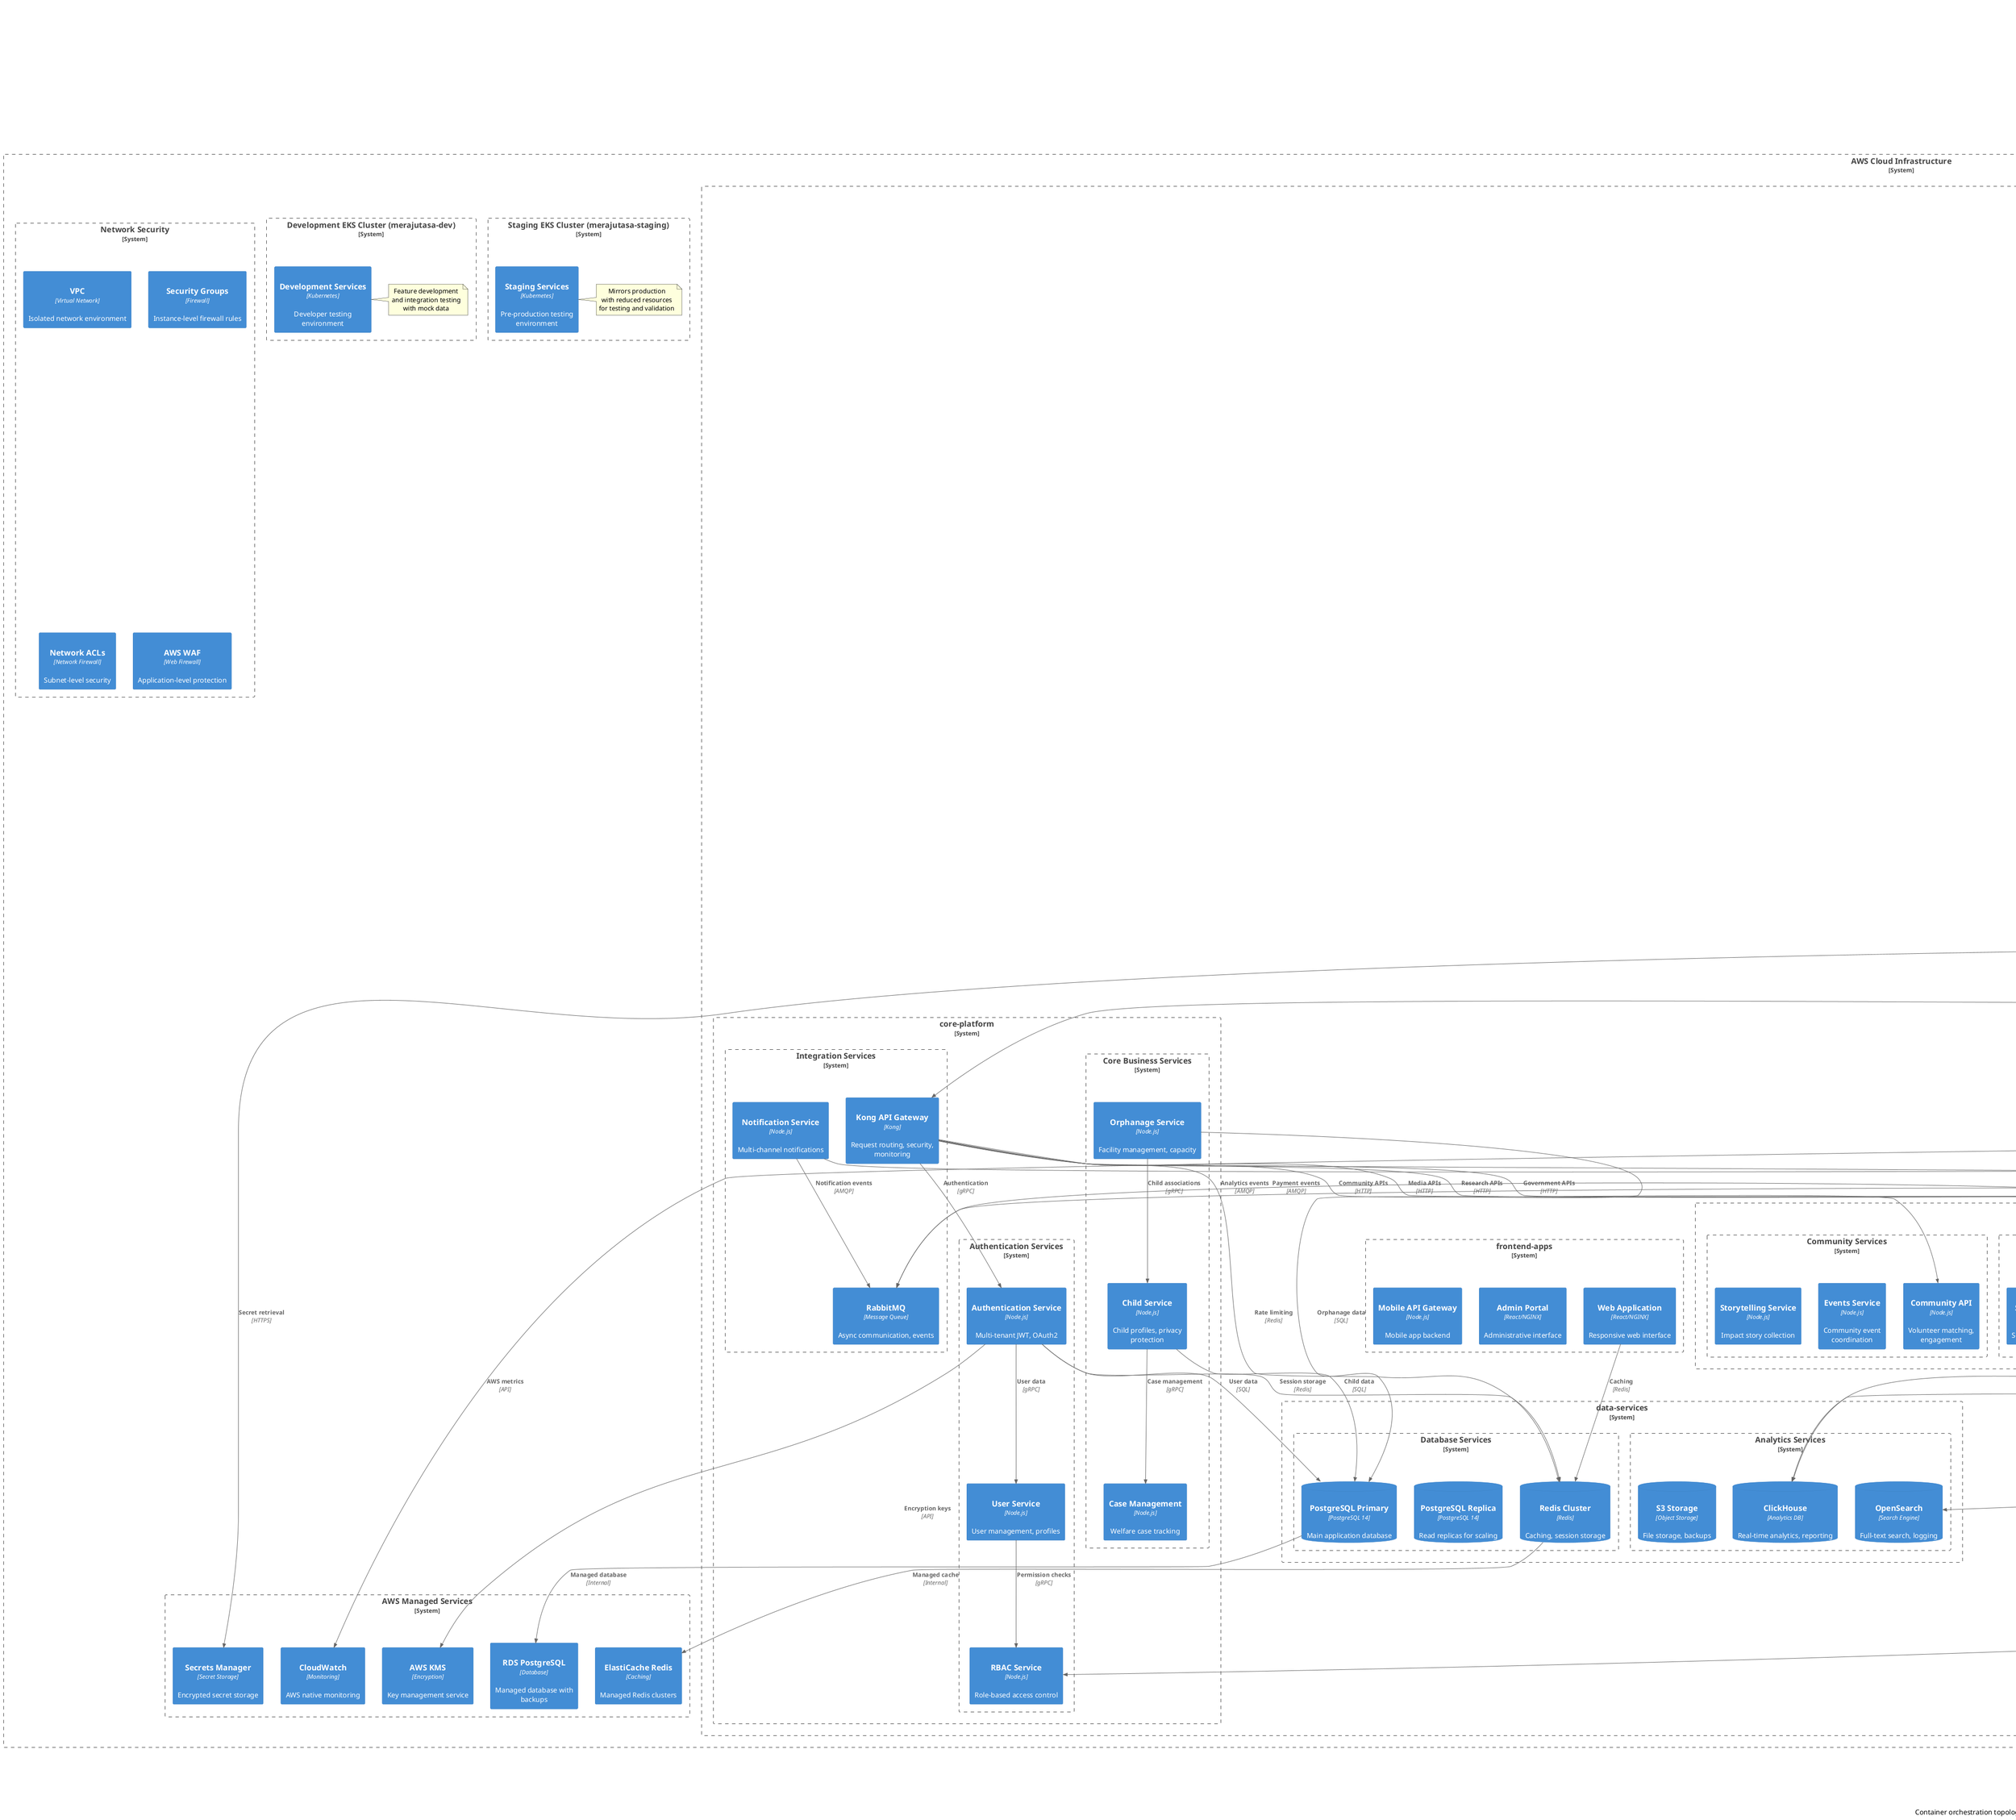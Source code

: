 @startuml kubernetes-architecture
!include <C4/C4_Container>

' Title and description
!define TITLE "MerajutASA Platform - Kubernetes Architecture"
!define DESCRIPTION "Container orchestration topology for child welfare platform with high availability, security zones, and stakeholder service isolation"

title TITLE
caption DESCRIPTION

' Define Kubernetes cluster structure
System_Boundary(aws_cloud, "AWS Cloud Infrastructure") {
    
    ' EKS Clusters
    System_Boundary(prod_cluster, "Production EKS Cluster (merajutasa-prod)") {
        
        ' Ingress and Load Balancing
        System_Boundary(ingress_layer, "Ingress Layer") {
            Container(aws_alb, "AWS Application Load Balancer", "ALB", "SSL termination, routing, health checks", $sprite="aws-elb")
            Container(nginx_ingress, "NGINX Ingress Controller", "Kubernetes", "Request routing, rate limiting, SSL", $sprite="k8s")
            Container(cert_manager, "Cert Manager", "Let's Encrypt", "Automatic SSL certificate management", $sprite="lock")
        }
        
        ' Security and Monitoring Namespace
        System_Boundary(security_namespace, "kube-system & security") {
            Container(istio_gateway, "Istio Gateway", "Service Mesh", "Traffic management, security policies", $sprite="istio")
            Container(falco, "Falco", "Security", "Runtime security monitoring", $sprite="security")
            Container(opa_gatekeeper, "OPA Gatekeeper", "Policy Engine", "Admission control policies", $sprite="policy")
            Container(vault_agent, "Vault Agent", "Secret Management", "Dynamic secret injection", $sprite="vault")
        }
        
        ' Application Namespaces
        System_Boundary(stakeholder_namespace, "stakeholder-services") {
            
            ' Government Services
            System_Boundary(gov_services, "Government Services") {
                Container(gov_api, "Government API", "Node.js", "Policy compliance, regulatory reporting", $sprite="api")
                Container(compliance_service, "Compliance Service", "Node.js", "Audit trails, regulatory automation", $sprite="compliance")
                Container(reporting_service, "Reporting Service", "Node.js", "Government dashboards, analytics", $sprite="analytics")
            }
            
            ' Business Services
            System_Boundary(business_services, "Business Services") {
                Container(business_api, "Business API", "Node.js", "CSR integration, partnership management", $sprite="api")
                Container(donation_service, "Donation Service", "Node.js", "Payment processing, impact tracking", $sprite="payment")
                Container(volunteer_service, "Volunteer Service", "Node.js", "Corporate volunteer coordination", $sprite="community")
            }
            
            ' Academic Services
            System_Boundary(academic_services, "Academic Services") {
                Container(research_api, "Research API", "Node.js", "Data access, anonymization", $sprite="api")
                Container(analytics_service, "Analytics Service", "Python", "Research data processing", $sprite="analytics")
                Container(ml_service, "ML Service", "Python/TensorFlow", "Predictive analytics, insights", $sprite="ml")
            }
            
            ' Community Services
            System_Boundary(community_services, "Community Services") {
                Container(community_api, "Community API", "Node.js", "Volunteer matching, engagement", $sprite="api")
                Container(events_service, "Events Service", "Node.js", "Community event coordination", $sprite="events")
                Container(storytelling_service, "Storytelling Service", "Node.js", "Impact story collection", $sprite="content")
            }
            
            ' Media Services
            System_Boundary(media_services, "Media Services") {
                Container(media_api, "Media API", "Node.js", "Content distribution, asset management", $sprite="api")
                Container(cms_service, "CMS Service", "Node.js", "Content management, publishing", $sprite="cms")
                Container(social_service, "Social Media Service", "Node.js", "Social platform integration", $sprite="social")
            }
        }
        
        ' Core Platform Namespace
        System_Boundary(core_namespace, "core-platform") {
            
            ' Authentication and Authorization
            System_Boundary(auth_services, "Authentication Services") {
                Container(auth_service, "Authentication Service", "Node.js", "Multi-tenant JWT, OAuth2", $sprite="auth")
                Container(user_service, "User Service", "Node.js", "User management, profiles", $sprite="user")
                Container(rbac_service, "RBAC Service", "Node.js", "Role-based access control", $sprite="rbac")
            }
            
            ' Core Business Logic
            System_Boundary(business_core, "Core Business Services") {
                Container(orphanage_service, "Orphanage Service", "Node.js", "Facility management, capacity", $sprite="building")
                Container(child_service, "Child Service", "Node.js", "Child profiles, privacy protection", $sprite="child")
                Container(case_service, "Case Management", "Node.js", "Welfare case tracking", $sprite="case")
            }
            
            ' Integration Services
            System_Boundary(integration_services, "Integration Services") {
                Container(api_gateway, "Kong API Gateway", "Kong", "Request routing, security, monitoring", $sprite="gateway")
                Container(message_broker, "RabbitMQ", "Message Queue", "Async communication, events", $sprite="queue")
                Container(notification_service, "Notification Service", "Node.js", "Multi-channel notifications", $sprite="notification")
            }
        }
        
        ' Frontend Namespace
        System_Boundary(frontend_namespace, "frontend-apps") {
            Container(web_app, "Web Application", "React/NGINX", "Responsive web interface", $sprite="web")
            Container(admin_portal, "Admin Portal", "React/NGINX", "Administrative interface", $sprite="admin")
            Container(mobile_api, "Mobile API Gateway", "Node.js", "Mobile app backend", $sprite="mobile")
        }
        
        ' Data Namespace
        System_Boundary(data_namespace, "data-services") {
            
            ' Database Services
            System_Boundary(database_services, "Database Services") {
                ContainerDb(postgres_primary, "PostgreSQL Primary", "PostgreSQL 14", "Main application database", $sprite="postgres")
                ContainerDb(postgres_replica, "PostgreSQL Replica", "PostgreSQL 14", "Read replicas for scaling", $sprite="postgres")
                ContainerDb(redis_cluster, "Redis Cluster", "Redis", "Caching, session storage", $sprite="redis")
            }
            
            ' Analytics and Search
            System_Boundary(analytics_data, "Analytics Services") {
                ContainerDb(clickhouse, "ClickHouse", "Analytics DB", "Real-time analytics, reporting", $sprite="analytics")
                ContainerDb(opensearch, "OpenSearch", "Search Engine", "Full-text search, logging", $sprite="search")
                ContainerDb(s3_storage, "S3 Storage", "Object Storage", "File storage, backups", $sprite="storage")
            }
        }
        
        ' Monitoring Namespace
        System_Boundary(monitoring_namespace, "monitoring") {
            Container(prometheus, "Prometheus", "Monitoring", "Metrics collection, alerting", $sprite="prometheus")
            Container(grafana, "Grafana", "Visualization", "Dashboards, monitoring", $sprite="grafana")
            Container(jaeger, "Jaeger", "Tracing", "Distributed tracing", $sprite="tracing")
            Container(fluentd, "Fluentd", "Log Aggregation", "Log collection, forwarding", $sprite="logging")
        }
    }
    
    ' Staging Cluster (smaller scale)
    System_Boundary(staging_cluster, "Staging EKS Cluster (merajutasa-staging)") {
        Container(staging_services, "Staging Services", "Kubernetes", "Pre-production testing environment", $sprite="staging")
        note right of staging_services : Mirrors production\nwith reduced resources\nfor testing and validation
    }
    
    ' Development Cluster
    System_Boundary(dev_cluster, "Development EKS Cluster (merajutasa-dev)") {
        Container(dev_services, "Development Services", "Kubernetes", "Developer testing environment", $sprite="dev")
        note right of dev_services : Feature development\nand integration testing\nwith mock data
    }
    
    ' External AWS Services
    System_Boundary(aws_services, "AWS Managed Services") {
        Container(rds_postgres, "RDS PostgreSQL", "Database", "Managed database with backups", $sprite="aws-rds")
        Container(elasticache, "ElastiCache Redis", "Caching", "Managed Redis clusters", $sprite="aws-elasticache")
        Container(cloudwatch, "CloudWatch", "Monitoring", "AWS native monitoring", $sprite="aws-cloudwatch")
        Container(secrets_manager, "Secrets Manager", "Secret Storage", "Encrypted secret storage", $sprite="aws-secrets")
        Container(kms, "AWS KMS", "Encryption", "Key management service", $sprite="aws-kms")
    }
    
    ' Network Security
    System_Boundary(network_security, "Network Security") {
        Container(vpc, "VPC", "Virtual Network", "Isolated network environment", $sprite="aws-vpc")
        Container(security_groups, "Security Groups", "Firewall", "Instance-level firewall rules", $sprite="firewall")
        Container(nacl, "Network ACLs", "Network Firewall", "Subnet-level security", $sprite="network")
        Container(waf, "AWS WAF", "Web Firewall", "Application-level protection", $sprite="waf")
    }
}

' External integrations
System_Boundary(external_systems, "External Systems") {
    System(payment_gateways, "Payment Gateways", "Midtrans, Bank Transfer", "Indonesian payment processing")
    System(government_apis, "Government APIs", "Civil Registration", "Government data integration")
    System(social_platforms, "Social Platforms", "Facebook, Instagram", "Social media integration")
    System(email_sms, "Communication", "Email/SMS Providers", "Multi-channel notifications")
}

' Relationships - Traffic Flow
Rel(aws_alb, nginx_ingress, "Routes traffic", "HTTPS")
Rel(nginx_ingress, istio_gateway, "Service mesh routing", "HTTP/2")
Rel(istio_gateway, api_gateway, "API requests", "HTTP")

' API Gateway to Services
Rel(api_gateway, auth_service, "Authentication", "gRPC")
Rel(api_gateway, gov_api, "Government APIs", "HTTP")
Rel(api_gateway, business_api, "Business APIs", "HTTP")
Rel(api_gateway, research_api, "Research APIs", "HTTP")
Rel(api_gateway, community_api, "Community APIs", "HTTP")
Rel(api_gateway, media_api, "Media APIs", "HTTP")

' Core Services Communication
Rel(auth_service, user_service, "User data", "gRPC")
Rel(user_service, rbac_service, "Permission checks", "gRPC")
Rel(orphanage_service, child_service, "Child associations", "gRPC")
Rel(child_service, case_service, "Case management", "gRPC")

' Database Connections
Rel(auth_service, postgres_primary, "User data", "SQL")
Rel(orphanage_service, postgres_primary, "Orphanage data", "SQL")
Rel(child_service, postgres_primary, "Child data", "SQL")
Rel(analytics_service, clickhouse, "Analytics queries", "ClickHouse Protocol")
Rel(ml_service, clickhouse, "ML data", "ClickHouse Protocol")

' Caching and Session
Rel(auth_service, redis_cluster, "Session storage", "Redis")
Rel(api_gateway, redis_cluster, "Rate limiting", "Redis")
Rel(web_app, redis_cluster, "Caching", "Redis")

' Message Queue Communication
Rel(donation_service, message_broker, "Payment events", "AMQP")
Rel(notification_service, message_broker, "Notification events", "AMQP")
Rel(analytics_service, message_broker, "Analytics events", "AMQP")

' Monitoring and Observability
Rel(prometheus, gov_api, "Metrics collection", "HTTP")
Rel(prometheus, business_api, "Metrics collection", "HTTP")
Rel(prometheus, grafana, "Metrics data", "HTTP")
Rel(fluentd, opensearch, "Log aggregation", "HTTP")
Rel(jaeger, istio_gateway, "Trace collection", "HTTP")

' External Service Integrations
Rel(donation_service, payment_gateways, "Payment processing", "HTTPS")
Rel(compliance_service, government_apis, "Data synchronization", "HTTPS")
Rel(social_service, social_platforms, "Content publishing", "HTTPS")
Rel(notification_service, email_sms, "Message delivery", "HTTPS")

' Security and Secret Management
Rel(vault_agent, secrets_manager, "Secret retrieval", "HTTPS")
Rel(cert_manager, aws_alb, "SSL certificates", "HTTPS")
Rel(opa_gatekeeper, rbac_service, "Policy validation", "HTTP")
Rel(falco, prometheus, "Security metrics", "HTTP")

' AWS Managed Services
Rel(postgres_primary, rds_postgres, "Managed database", "Internal")
Rel(redis_cluster, elasticache, "Managed cache", "Internal")
Rel(prometheus, cloudwatch, "AWS metrics", "API")
Rel(auth_service, kms, "Encryption keys", "API")

SHOW_LEGEND()

' Architecture notes
note as kubernetes_notes
**Kubernetes Architecture Highlights:**

**High Availability:**
• Multi-AZ deployment across 3 availability zones
• Auto-scaling groups for worker nodes
• Pod disruption budgets for critical services
• Rolling updates with zero downtime

**Security Zones:**
• Network policies for namespace isolation
• Service mesh with mTLS encryption
• Runtime security monitoring with Falco
• Admission control with OPA Gatekeeper

**Child Data Protection:**
• Dedicated namespace for child services
• Encrypted secrets with Vault integration
• Network policies restricting data access
• Audit logging for all child data access

**Stakeholder Service Isolation:**
• Separate namespaces for each stakeholder type
• Resource quotas and limits per namespace
• Independent scaling and deployment
• Service-to-service authentication

**Indonesian Infrastructure:**
• Primary deployment in ap-southeast-1 (Singapore)
• Secondary deployment in ap-southeast-3 (Jakarta)
• CDN edge locations across Indonesian cities
• Local payment gateway integrations

**Monitoring and Observability:**
• Prometheus for metrics collection
• Grafana for visualization dashboards
• Jaeger for distributed tracing
• ELK stack for centralized logging
• Real-time alerting and incident response
end note

@enduml
